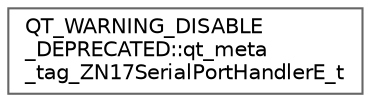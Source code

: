digraph "Graficzna hierarchia klas"
{
 // LATEX_PDF_SIZE
  bgcolor="transparent";
  edge [fontname=Helvetica,fontsize=10,labelfontname=Helvetica,labelfontsize=10];
  node [fontname=Helvetica,fontsize=10,shape=box,height=0.2,width=0.4];
  rankdir="LR";
  Node0 [id="Node000000",label="QT_WARNING_DISABLE\l_DEPRECATED::qt_meta\l_tag_ZN17SerialPortHandlerE_t",height=0.2,width=0.4,color="grey40", fillcolor="white", style="filled",URL="$df/dfb/structQT__WARNING__DISABLE__DEPRECATED_1_1qt__meta__tag__ZN17SerialPortHandlerE__t.html",tooltip=" "];
}
